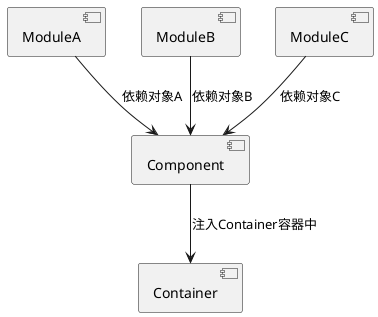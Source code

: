 @startuml
[Component]
[Container]
[ModuleA]
[ModuleB]
[ModuleC]

[ModuleA]-->[Component]:依赖对象A
[ModuleB]-->[Component]:依赖对象B
[ModuleC]-->[Component]:依赖对象C
[Component]-->[Container]:注入Container容器中
 @enduml